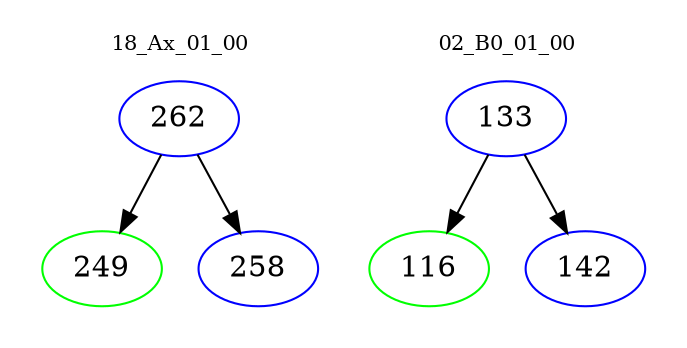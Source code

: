 digraph{
subgraph cluster_0 {
color = white
label = "18_Ax_01_00";
fontsize=10;
T0_262 [label="262", color="blue"]
T0_262 -> T0_249 [color="black"]
T0_249 [label="249", color="green"]
T0_262 -> T0_258 [color="black"]
T0_258 [label="258", color="blue"]
}
subgraph cluster_1 {
color = white
label = "02_B0_01_00";
fontsize=10;
T1_133 [label="133", color="blue"]
T1_133 -> T1_116 [color="black"]
T1_116 [label="116", color="green"]
T1_133 -> T1_142 [color="black"]
T1_142 [label="142", color="blue"]
}
}
